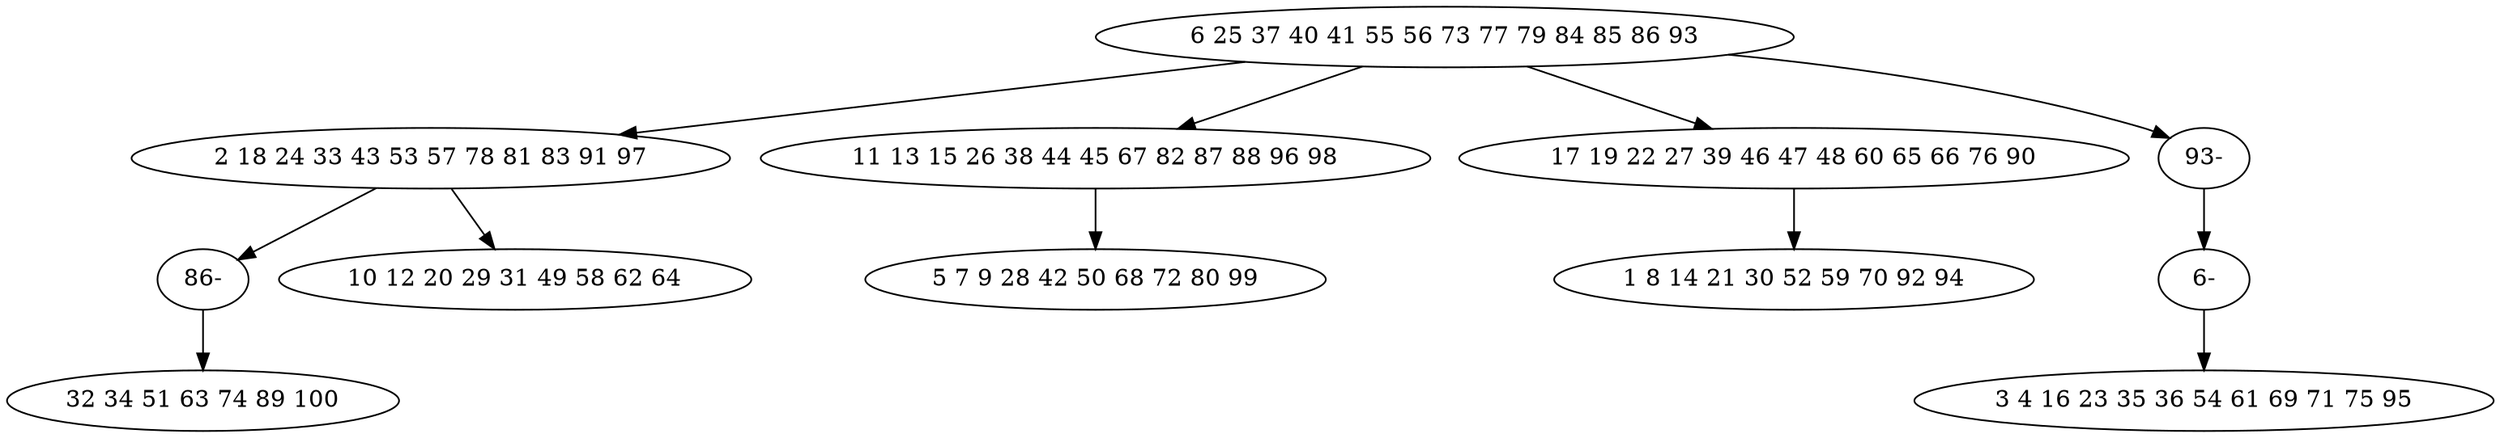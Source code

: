 digraph true_tree {
	"0" -> "1"
	"0" -> "2"
	"2" -> "3"
	"0" -> "4"
	"1" -> "9"
	"0" -> "10"
	"1" -> "7"
	"4" -> "8"
	"9" -> "5"
	"10" -> "11"
	"11" -> "6"
	"0" [label="6 25 37 40 41 55 56 73 77 79 84 85 86 93"];
	"1" [label="2 18 24 33 43 53 57 78 81 83 91 97"];
	"2" [label="11 13 15 26 38 44 45 67 82 87 88 96 98"];
	"3" [label="5 7 9 28 42 50 68 72 80 99"];
	"4" [label="17 19 22 27 39 46 47 48 60 65 66 76 90"];
	"5" [label="32 34 51 63 74 89 100"];
	"6" [label="3 4 16 23 35 36 54 61 69 71 75 95"];
	"7" [label="10 12 20 29 31 49 58 62 64"];
	"8" [label="1 8 14 21 30 52 59 70 92 94"];
	"9" [label="86-"];
	"10" [label="93-"];
	"11" [label="6-"];
}
